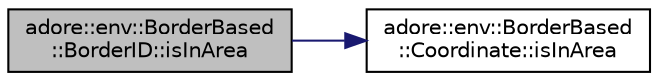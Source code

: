 digraph "adore::env::BorderBased::BorderID::isInArea"
{
 // LATEX_PDF_SIZE
  edge [fontname="Helvetica",fontsize="10",labelfontname="Helvetica",labelfontsize="10"];
  node [fontname="Helvetica",fontsize="10",shape=record];
  rankdir="LR";
  Node1 [label="adore::env::BorderBased\l::BorderID::isInArea",height=0.2,width=0.4,color="black", fillcolor="grey75", style="filled", fontcolor="black",tooltip="Check whether the starting point and the end point of the BorderID are in a certain area."];
  Node1 -> Node2 [color="midnightblue",fontsize="10",style="solid",fontname="Helvetica"];
  Node2 [label="adore::env::BorderBased\l::Coordinate::isInArea",height=0.2,width=0.4,color="black", fillcolor="white", style="filled",URL="$structadore_1_1env_1_1BorderBased_1_1Coordinate.html#a07016103c02a44bf19c006914f5de5b9",tooltip="Check whether a Coordinate is in a certain area."];
}
